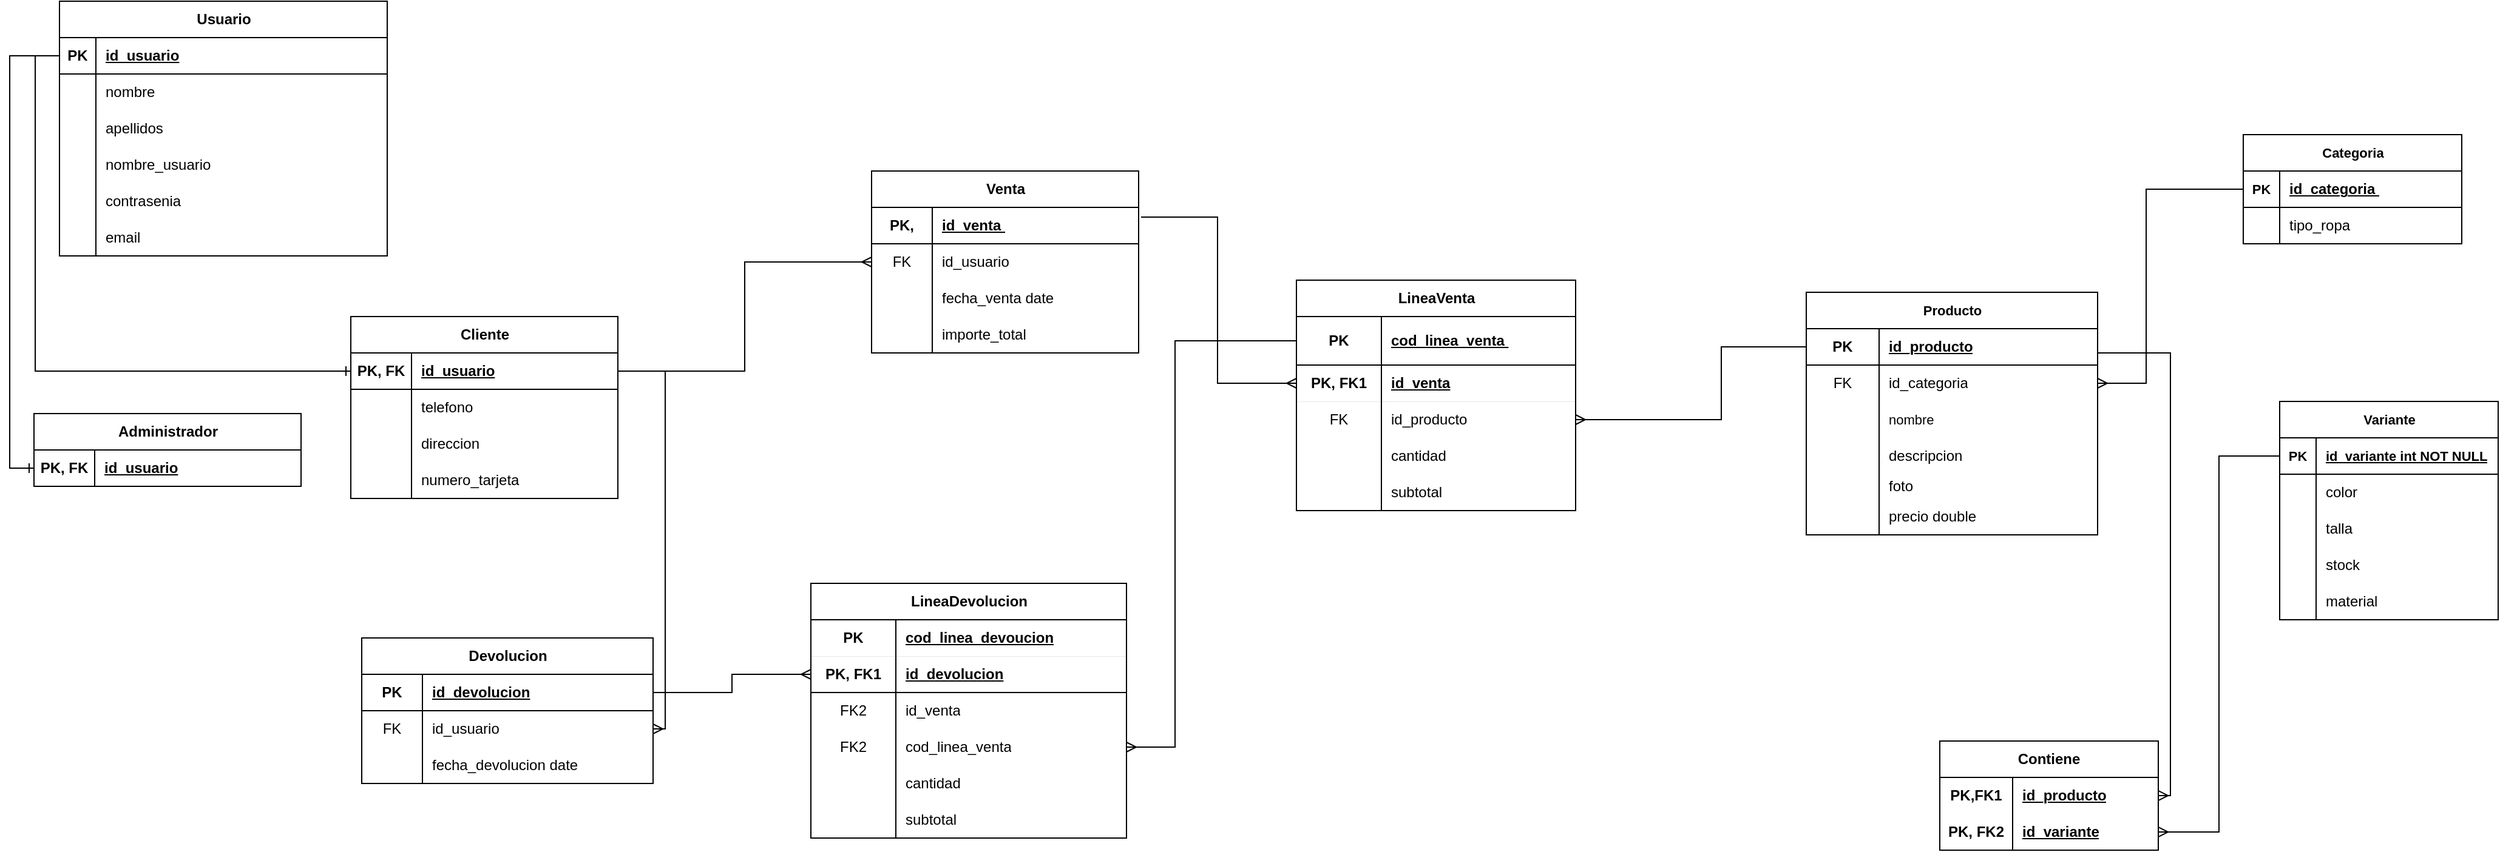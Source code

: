 <mxfile version="22.1.21" type="device">
  <diagram id="R2lEEEUBdFMjLlhIrx00" name="Page-1">
    <mxGraphModel dx="1687" dy="993" grid="1" gridSize="10" guides="1" tooltips="1" connect="1" arrows="1" fold="1" page="1" pageScale="1" pageWidth="850" pageHeight="1100" math="0" shadow="0" extFonts="Permanent Marker^https://fonts.googleapis.com/css?family=Permanent+Marker">
      <root>
        <mxCell id="0" />
        <mxCell id="1" parent="0" />
        <mxCell id="lPNOj6i0bOPz7fMTPUHP-1" value="Usuario" style="shape=table;startSize=30;container=1;collapsible=1;childLayout=tableLayout;fixedRows=1;rowLines=0;fontStyle=1;align=center;resizeLast=1;html=1;fontSize=12;" parent="1" vertex="1">
          <mxGeometry x="71" y="60" width="270" height="210" as="geometry" />
        </mxCell>
        <mxCell id="lPNOj6i0bOPz7fMTPUHP-2" value="" style="shape=tableRow;horizontal=0;startSize=0;swimlaneHead=0;swimlaneBody=0;fillColor=none;collapsible=0;dropTarget=0;points=[[0,0.5],[1,0.5]];portConstraint=eastwest;top=0;left=0;right=0;bottom=1;fontSize=12;" parent="lPNOj6i0bOPz7fMTPUHP-1" vertex="1">
          <mxGeometry y="30" width="270" height="30" as="geometry" />
        </mxCell>
        <mxCell id="lPNOj6i0bOPz7fMTPUHP-3" value="PK" style="shape=partialRectangle;connectable=0;fillColor=none;top=0;left=0;bottom=0;right=0;fontStyle=1;overflow=hidden;whiteSpace=wrap;html=1;fontSize=12;" parent="lPNOj6i0bOPz7fMTPUHP-2" vertex="1">
          <mxGeometry width="30" height="30" as="geometry">
            <mxRectangle width="30" height="30" as="alternateBounds" />
          </mxGeometry>
        </mxCell>
        <mxCell id="lPNOj6i0bOPz7fMTPUHP-4" value="id_usuario" style="shape=partialRectangle;connectable=0;fillColor=none;top=0;left=0;bottom=0;right=0;align=left;spacingLeft=6;fontStyle=5;overflow=hidden;whiteSpace=wrap;html=1;fontSize=12;" parent="lPNOj6i0bOPz7fMTPUHP-2" vertex="1">
          <mxGeometry x="30" width="240" height="30" as="geometry">
            <mxRectangle width="240" height="30" as="alternateBounds" />
          </mxGeometry>
        </mxCell>
        <mxCell id="lPNOj6i0bOPz7fMTPUHP-5" value="" style="shape=tableRow;horizontal=0;startSize=0;swimlaneHead=0;swimlaneBody=0;fillColor=none;collapsible=0;dropTarget=0;points=[[0,0.5],[1,0.5]];portConstraint=eastwest;top=0;left=0;right=0;bottom=0;fontSize=12;" parent="lPNOj6i0bOPz7fMTPUHP-1" vertex="1">
          <mxGeometry y="60" width="270" height="30" as="geometry" />
        </mxCell>
        <mxCell id="lPNOj6i0bOPz7fMTPUHP-6" value="" style="shape=partialRectangle;connectable=0;fillColor=none;top=0;left=0;bottom=0;right=0;editable=1;overflow=hidden;whiteSpace=wrap;html=1;fontSize=12;" parent="lPNOj6i0bOPz7fMTPUHP-5" vertex="1">
          <mxGeometry width="30" height="30" as="geometry">
            <mxRectangle width="30" height="30" as="alternateBounds" />
          </mxGeometry>
        </mxCell>
        <mxCell id="lPNOj6i0bOPz7fMTPUHP-7" value="nombre&lt;span style=&quot;font-size: 12px;&quot;&gt;&lt;span style=&quot;white-space: pre; font-size: 12px;&quot;&gt;&amp;nbsp;&amp;nbsp;&lt;/span&gt;&lt;/span&gt;" style="shape=partialRectangle;connectable=0;fillColor=none;top=0;left=0;bottom=0;right=0;align=left;spacingLeft=6;overflow=hidden;whiteSpace=wrap;html=1;fontSize=12;" parent="lPNOj6i0bOPz7fMTPUHP-5" vertex="1">
          <mxGeometry x="30" width="240" height="30" as="geometry">
            <mxRectangle width="240" height="30" as="alternateBounds" />
          </mxGeometry>
        </mxCell>
        <mxCell id="lPNOj6i0bOPz7fMTPUHP-14" value="" style="shape=tableRow;horizontal=0;startSize=0;swimlaneHead=0;swimlaneBody=0;fillColor=none;collapsible=0;dropTarget=0;points=[[0,0.5],[1,0.5]];portConstraint=eastwest;top=0;left=0;right=0;bottom=0;fontSize=12;" parent="lPNOj6i0bOPz7fMTPUHP-1" vertex="1">
          <mxGeometry y="90" width="270" height="30" as="geometry" />
        </mxCell>
        <mxCell id="lPNOj6i0bOPz7fMTPUHP-15" value="" style="shape=partialRectangle;connectable=0;fillColor=none;top=0;left=0;bottom=0;right=0;editable=1;overflow=hidden;whiteSpace=wrap;html=1;fontSize=12;" parent="lPNOj6i0bOPz7fMTPUHP-14" vertex="1">
          <mxGeometry width="30" height="30" as="geometry">
            <mxRectangle width="30" height="30" as="alternateBounds" />
          </mxGeometry>
        </mxCell>
        <mxCell id="lPNOj6i0bOPz7fMTPUHP-16" value="&lt;span style=&quot;font-size: 12px;&quot;&gt;apellidos&lt;span style=&quot;white-space: pre; font-size: 12px;&quot;&gt;&amp;nbsp;&amp;nbsp;&lt;/span&gt;&lt;/span&gt;" style="shape=partialRectangle;connectable=0;fillColor=none;top=0;left=0;bottom=0;right=0;align=left;spacingLeft=6;overflow=hidden;whiteSpace=wrap;html=1;fontSize=12;" parent="lPNOj6i0bOPz7fMTPUHP-14" vertex="1">
          <mxGeometry x="30" width="240" height="30" as="geometry">
            <mxRectangle width="240" height="30" as="alternateBounds" />
          </mxGeometry>
        </mxCell>
        <mxCell id="lPNOj6i0bOPz7fMTPUHP-17" value="" style="shape=tableRow;horizontal=0;startSize=0;swimlaneHead=0;swimlaneBody=0;fillColor=none;collapsible=0;dropTarget=0;points=[[0,0.5],[1,0.5]];portConstraint=eastwest;top=0;left=0;right=0;bottom=0;fontSize=12;" parent="lPNOj6i0bOPz7fMTPUHP-1" vertex="1">
          <mxGeometry y="120" width="270" height="30" as="geometry" />
        </mxCell>
        <mxCell id="lPNOj6i0bOPz7fMTPUHP-18" value="" style="shape=partialRectangle;connectable=0;fillColor=none;top=0;left=0;bottom=0;right=0;editable=1;overflow=hidden;whiteSpace=wrap;html=1;fontSize=12;" parent="lPNOj6i0bOPz7fMTPUHP-17" vertex="1">
          <mxGeometry width="30" height="30" as="geometry">
            <mxRectangle width="30" height="30" as="alternateBounds" />
          </mxGeometry>
        </mxCell>
        <mxCell id="lPNOj6i0bOPz7fMTPUHP-19" value="nombre_usuario&lt;span style=&quot;font-size: 12px;&quot;&gt;&lt;span style=&quot;white-space: pre; font-size: 12px;&quot;&gt;&amp;nbsp;&amp;nbsp;&amp;nbsp;&lt;/span&gt;&lt;/span&gt;" style="shape=partialRectangle;connectable=0;fillColor=none;top=0;left=0;bottom=0;right=0;align=left;spacingLeft=6;overflow=hidden;whiteSpace=wrap;html=1;fontSize=12;" parent="lPNOj6i0bOPz7fMTPUHP-17" vertex="1">
          <mxGeometry x="30" width="240" height="30" as="geometry">
            <mxRectangle width="240" height="30" as="alternateBounds" />
          </mxGeometry>
        </mxCell>
        <mxCell id="lPNOj6i0bOPz7fMTPUHP-20" value="" style="shape=tableRow;horizontal=0;startSize=0;swimlaneHead=0;swimlaneBody=0;fillColor=none;collapsible=0;dropTarget=0;points=[[0,0.5],[1,0.5]];portConstraint=eastwest;top=0;left=0;right=0;bottom=0;fontSize=12;" parent="lPNOj6i0bOPz7fMTPUHP-1" vertex="1">
          <mxGeometry y="150" width="270" height="30" as="geometry" />
        </mxCell>
        <mxCell id="lPNOj6i0bOPz7fMTPUHP-21" value="" style="shape=partialRectangle;connectable=0;fillColor=none;top=0;left=0;bottom=0;right=0;editable=1;overflow=hidden;whiteSpace=wrap;html=1;fontSize=12;" parent="lPNOj6i0bOPz7fMTPUHP-20" vertex="1">
          <mxGeometry width="30" height="30" as="geometry">
            <mxRectangle width="30" height="30" as="alternateBounds" />
          </mxGeometry>
        </mxCell>
        <mxCell id="lPNOj6i0bOPz7fMTPUHP-22" value="&lt;span style=&quot;font-size: 12px;&quot;&gt;contrasenia&lt;span style=&quot;white-space: pre; font-size: 12px;&quot;&gt;&amp;nbsp;&lt;/span&gt;&lt;/span&gt;" style="shape=partialRectangle;connectable=0;fillColor=none;top=0;left=0;bottom=0;right=0;align=left;spacingLeft=6;overflow=hidden;whiteSpace=wrap;html=1;fontSize=12;" parent="lPNOj6i0bOPz7fMTPUHP-20" vertex="1">
          <mxGeometry x="30" width="240" height="30" as="geometry">
            <mxRectangle width="240" height="30" as="alternateBounds" />
          </mxGeometry>
        </mxCell>
        <mxCell id="lPNOj6i0bOPz7fMTPUHP-23" value="" style="shape=tableRow;horizontal=0;startSize=0;swimlaneHead=0;swimlaneBody=0;fillColor=none;collapsible=0;dropTarget=0;points=[[0,0.5],[1,0.5]];portConstraint=eastwest;top=0;left=0;right=0;bottom=0;fontSize=12;" parent="lPNOj6i0bOPz7fMTPUHP-1" vertex="1">
          <mxGeometry y="180" width="270" height="30" as="geometry" />
        </mxCell>
        <mxCell id="lPNOj6i0bOPz7fMTPUHP-24" value="" style="shape=partialRectangle;connectable=0;fillColor=none;top=0;left=0;bottom=0;right=0;editable=1;overflow=hidden;whiteSpace=wrap;html=1;fontSize=12;" parent="lPNOj6i0bOPz7fMTPUHP-23" vertex="1">
          <mxGeometry width="30" height="30" as="geometry">
            <mxRectangle width="30" height="30" as="alternateBounds" />
          </mxGeometry>
        </mxCell>
        <mxCell id="lPNOj6i0bOPz7fMTPUHP-25" value="&lt;span style=&quot;font-size: 12px;&quot;&gt;email&lt;span style=&quot;white-space: pre; font-size: 12px;&quot;&gt;&amp;nbsp;&amp;nbsp;&lt;/span&gt;&lt;/span&gt;" style="shape=partialRectangle;connectable=0;fillColor=none;top=0;left=0;bottom=0;right=0;align=left;spacingLeft=6;overflow=hidden;whiteSpace=wrap;html=1;fontSize=12;" parent="lPNOj6i0bOPz7fMTPUHP-23" vertex="1">
          <mxGeometry x="30" width="240" height="30" as="geometry">
            <mxRectangle width="240" height="30" as="alternateBounds" />
          </mxGeometry>
        </mxCell>
        <mxCell id="lPNOj6i0bOPz7fMTPUHP-26" value="Administrador" style="shape=table;startSize=30;container=1;collapsible=1;childLayout=tableLayout;fixedRows=1;rowLines=0;fontStyle=1;align=center;resizeLast=1;html=1;fontSize=12;" parent="1" vertex="1">
          <mxGeometry x="50" y="400" width="220" height="60" as="geometry" />
        </mxCell>
        <mxCell id="lPNOj6i0bOPz7fMTPUHP-27" value="" style="shape=tableRow;horizontal=0;startSize=0;swimlaneHead=0;swimlaneBody=0;fillColor=none;collapsible=0;dropTarget=0;points=[[0,0.5],[1,0.5]];portConstraint=eastwest;top=0;left=0;right=0;bottom=1;fontSize=12;" parent="lPNOj6i0bOPz7fMTPUHP-26" vertex="1">
          <mxGeometry y="30" width="220" height="30" as="geometry" />
        </mxCell>
        <mxCell id="lPNOj6i0bOPz7fMTPUHP-28" value="PK, FK" style="shape=partialRectangle;connectable=0;fillColor=none;top=0;left=0;bottom=0;right=0;fontStyle=1;overflow=hidden;whiteSpace=wrap;html=1;fontSize=12;" parent="lPNOj6i0bOPz7fMTPUHP-27" vertex="1">
          <mxGeometry width="50" height="30" as="geometry">
            <mxRectangle width="50" height="30" as="alternateBounds" />
          </mxGeometry>
        </mxCell>
        <mxCell id="lPNOj6i0bOPz7fMTPUHP-29" value="id_usuario" style="shape=partialRectangle;connectable=0;fillColor=none;top=0;left=0;bottom=0;right=0;align=left;spacingLeft=6;fontStyle=5;overflow=hidden;whiteSpace=wrap;html=1;fontSize=12;" parent="lPNOj6i0bOPz7fMTPUHP-27" vertex="1">
          <mxGeometry x="50" width="170" height="30" as="geometry">
            <mxRectangle width="170" height="30" as="alternateBounds" />
          </mxGeometry>
        </mxCell>
        <mxCell id="lPNOj6i0bOPz7fMTPUHP-40" style="edgeStyle=orthogonalEdgeStyle;rounded=0;orthogonalLoop=1;jettySize=auto;html=1;entryX=0;entryY=0.5;entryDx=0;entryDy=0;exitX=0;exitY=0.5;exitDx=0;exitDy=0;endArrow=none;endFill=0;startArrow=ERone;startFill=0;fontSize=12;" parent="1" source="lPNOj6i0bOPz7fMTPUHP-27" target="lPNOj6i0bOPz7fMTPUHP-2" edge="1">
          <mxGeometry relative="1" as="geometry">
            <Array as="points">
              <mxPoint x="30" y="445" />
              <mxPoint x="30" y="105" />
            </Array>
          </mxGeometry>
        </mxCell>
        <mxCell id="lPNOj6i0bOPz7fMTPUHP-41" value="&lt;font style=&quot;font-size: 12px;&quot;&gt;Cliente&lt;/font&gt;" style="shape=table;startSize=30;container=1;collapsible=1;childLayout=tableLayout;fixedRows=1;rowLines=0;fontStyle=1;align=center;resizeLast=1;html=1;fontFamily=Helvetica;fontSize=12;fontColor=default;" parent="1" vertex="1">
          <mxGeometry x="311" y="320" width="220" height="150" as="geometry" />
        </mxCell>
        <mxCell id="lPNOj6i0bOPz7fMTPUHP-42" value="" style="shape=tableRow;horizontal=0;startSize=0;swimlaneHead=0;swimlaneBody=0;fillColor=none;collapsible=0;dropTarget=0;points=[[0,0.5],[1,0.5]];portConstraint=eastwest;top=0;left=0;right=0;bottom=1;fontFamily=Helvetica;fontSize=12;fontColor=default;" parent="lPNOj6i0bOPz7fMTPUHP-41" vertex="1">
          <mxGeometry y="30" width="220" height="30" as="geometry" />
        </mxCell>
        <mxCell id="lPNOj6i0bOPz7fMTPUHP-43" value="&lt;font style=&quot;font-size: 12px;&quot;&gt;PK, FK&lt;/font&gt;" style="shape=partialRectangle;connectable=0;fillColor=none;top=0;left=0;bottom=0;right=0;fontStyle=1;overflow=hidden;whiteSpace=wrap;html=1;fontFamily=Helvetica;fontSize=12;fontColor=default;" parent="lPNOj6i0bOPz7fMTPUHP-42" vertex="1">
          <mxGeometry width="50" height="30" as="geometry">
            <mxRectangle width="50" height="30" as="alternateBounds" />
          </mxGeometry>
        </mxCell>
        <mxCell id="lPNOj6i0bOPz7fMTPUHP-44" value="&lt;font style=&quot;font-size: 12px;&quot;&gt;id_usuario&lt;/font&gt;" style="shape=partialRectangle;connectable=0;fillColor=none;top=0;left=0;bottom=0;right=0;align=left;spacingLeft=6;fontStyle=5;overflow=hidden;whiteSpace=wrap;html=1;fontFamily=Helvetica;fontSize=12;fontColor=default;" parent="lPNOj6i0bOPz7fMTPUHP-42" vertex="1">
          <mxGeometry x="50" width="170" height="30" as="geometry">
            <mxRectangle width="170" height="30" as="alternateBounds" />
          </mxGeometry>
        </mxCell>
        <mxCell id="lPNOj6i0bOPz7fMTPUHP-45" value="" style="shape=tableRow;horizontal=0;startSize=0;swimlaneHead=0;swimlaneBody=0;fillColor=none;collapsible=0;dropTarget=0;points=[[0,0.5],[1,0.5]];portConstraint=eastwest;top=0;left=0;right=0;bottom=0;fontFamily=Helvetica;fontSize=12;fontColor=default;" parent="lPNOj6i0bOPz7fMTPUHP-41" vertex="1">
          <mxGeometry y="60" width="220" height="30" as="geometry" />
        </mxCell>
        <mxCell id="lPNOj6i0bOPz7fMTPUHP-46" value="" style="shape=partialRectangle;connectable=0;fillColor=none;top=0;left=0;bottom=0;right=0;editable=1;overflow=hidden;whiteSpace=wrap;html=1;fontFamily=Helvetica;fontSize=12;fontColor=default;" parent="lPNOj6i0bOPz7fMTPUHP-45" vertex="1">
          <mxGeometry width="50" height="30" as="geometry">
            <mxRectangle width="50" height="30" as="alternateBounds" />
          </mxGeometry>
        </mxCell>
        <mxCell id="lPNOj6i0bOPz7fMTPUHP-47" value="&lt;font style=&quot;font-size: 12px;&quot;&gt;telefono&lt;span style=&quot;white-space: pre; font-size: 12px;&quot;&gt;&#x9;&lt;/span&gt;&lt;/font&gt;" style="shape=partialRectangle;connectable=0;fillColor=none;top=0;left=0;bottom=0;right=0;align=left;spacingLeft=6;overflow=hidden;whiteSpace=wrap;html=1;fontFamily=Helvetica;fontSize=12;fontColor=default;" parent="lPNOj6i0bOPz7fMTPUHP-45" vertex="1">
          <mxGeometry x="50" width="170" height="30" as="geometry">
            <mxRectangle width="170" height="30" as="alternateBounds" />
          </mxGeometry>
        </mxCell>
        <mxCell id="lPNOj6i0bOPz7fMTPUHP-48" value="" style="shape=tableRow;horizontal=0;startSize=0;swimlaneHead=0;swimlaneBody=0;fillColor=none;collapsible=0;dropTarget=0;points=[[0,0.5],[1,0.5]];portConstraint=eastwest;top=0;left=0;right=0;bottom=0;fontFamily=Helvetica;fontSize=12;fontColor=default;" parent="lPNOj6i0bOPz7fMTPUHP-41" vertex="1">
          <mxGeometry y="90" width="220" height="30" as="geometry" />
        </mxCell>
        <mxCell id="lPNOj6i0bOPz7fMTPUHP-49" value="" style="shape=partialRectangle;connectable=0;fillColor=none;top=0;left=0;bottom=0;right=0;editable=1;overflow=hidden;whiteSpace=wrap;html=1;fontFamily=Helvetica;fontSize=12;fontColor=default;" parent="lPNOj6i0bOPz7fMTPUHP-48" vertex="1">
          <mxGeometry width="50" height="30" as="geometry">
            <mxRectangle width="50" height="30" as="alternateBounds" />
          </mxGeometry>
        </mxCell>
        <mxCell id="lPNOj6i0bOPz7fMTPUHP-50" value="&lt;font style=&quot;font-size: 12px;&quot;&gt;direccion&lt;/font&gt;" style="shape=partialRectangle;connectable=0;fillColor=none;top=0;left=0;bottom=0;right=0;align=left;spacingLeft=6;overflow=hidden;whiteSpace=wrap;html=1;fontFamily=Helvetica;fontSize=12;fontColor=default;" parent="lPNOj6i0bOPz7fMTPUHP-48" vertex="1">
          <mxGeometry x="50" width="170" height="30" as="geometry">
            <mxRectangle width="170" height="30" as="alternateBounds" />
          </mxGeometry>
        </mxCell>
        <mxCell id="lPNOj6i0bOPz7fMTPUHP-51" value="" style="shape=tableRow;horizontal=0;startSize=0;swimlaneHead=0;swimlaneBody=0;fillColor=none;collapsible=0;dropTarget=0;points=[[0,0.5],[1,0.5]];portConstraint=eastwest;top=0;left=0;right=0;bottom=0;fontFamily=Helvetica;fontSize=12;fontColor=default;" parent="lPNOj6i0bOPz7fMTPUHP-41" vertex="1">
          <mxGeometry y="120" width="220" height="30" as="geometry" />
        </mxCell>
        <mxCell id="lPNOj6i0bOPz7fMTPUHP-52" value="" style="shape=partialRectangle;connectable=0;fillColor=none;top=0;left=0;bottom=0;right=0;editable=1;overflow=hidden;whiteSpace=wrap;html=1;fontFamily=Helvetica;fontSize=12;fontColor=default;" parent="lPNOj6i0bOPz7fMTPUHP-51" vertex="1">
          <mxGeometry width="50" height="30" as="geometry">
            <mxRectangle width="50" height="30" as="alternateBounds" />
          </mxGeometry>
        </mxCell>
        <mxCell id="lPNOj6i0bOPz7fMTPUHP-53" value="&lt;font style=&quot;font-size: 12px;&quot;&gt;numero_tarjeta&amp;nbsp;&lt;/font&gt;" style="shape=partialRectangle;connectable=0;fillColor=none;top=0;left=0;bottom=0;right=0;align=left;spacingLeft=6;overflow=hidden;whiteSpace=wrap;html=1;fontFamily=Helvetica;fontSize=12;fontColor=default;" parent="lPNOj6i0bOPz7fMTPUHP-51" vertex="1">
          <mxGeometry x="50" width="170" height="30" as="geometry">
            <mxRectangle width="170" height="30" as="alternateBounds" />
          </mxGeometry>
        </mxCell>
        <mxCell id="lPNOj6i0bOPz7fMTPUHP-54" style="edgeStyle=orthogonalEdgeStyle;shape=connector;rounded=0;orthogonalLoop=1;jettySize=auto;html=1;exitX=0;exitY=0.5;exitDx=0;exitDy=0;entryX=0;entryY=0.5;entryDx=0;entryDy=0;labelBackgroundColor=default;strokeColor=default;align=center;verticalAlign=middle;fontFamily=Helvetica;fontSize=12;fontColor=default;startArrow=none;startFill=0;endArrow=ERone;endFill=0;" parent="1" source="lPNOj6i0bOPz7fMTPUHP-2" target="lPNOj6i0bOPz7fMTPUHP-42" edge="1">
          <mxGeometry relative="1" as="geometry" />
        </mxCell>
        <mxCell id="lPNOj6i0bOPz7fMTPUHP-75" value="&lt;font style=&quot;font-size: 12px;&quot;&gt;Devolucion&lt;/font&gt;" style="shape=table;startSize=30;container=1;collapsible=1;childLayout=tableLayout;fixedRows=1;rowLines=0;fontStyle=1;align=center;resizeLast=1;html=1;fontFamily=Helvetica;fontSize=12;fontColor=default;" parent="1" vertex="1">
          <mxGeometry x="320" y="585" width="240" height="120" as="geometry" />
        </mxCell>
        <mxCell id="lPNOj6i0bOPz7fMTPUHP-76" value="" style="shape=tableRow;horizontal=0;startSize=0;swimlaneHead=0;swimlaneBody=0;fillColor=none;collapsible=0;dropTarget=0;points=[[0,0.5],[1,0.5]];portConstraint=eastwest;top=0;left=0;right=0;bottom=1;fontFamily=Helvetica;fontSize=12;fontColor=default;strokeWidth=1;" parent="lPNOj6i0bOPz7fMTPUHP-75" vertex="1">
          <mxGeometry y="30" width="240" height="30" as="geometry" />
        </mxCell>
        <mxCell id="lPNOj6i0bOPz7fMTPUHP-77" value="&lt;font style=&quot;font-size: 12px;&quot;&gt;PK&lt;/font&gt;" style="shape=partialRectangle;connectable=0;fillColor=none;top=0;left=0;bottom=0;right=0;fontStyle=1;overflow=hidden;whiteSpace=wrap;html=1;fontFamily=Helvetica;fontSize=12;fontColor=default;" parent="lPNOj6i0bOPz7fMTPUHP-76" vertex="1">
          <mxGeometry width="50" height="30" as="geometry">
            <mxRectangle width="50" height="30" as="alternateBounds" />
          </mxGeometry>
        </mxCell>
        <mxCell id="lPNOj6i0bOPz7fMTPUHP-78" value="&lt;font style=&quot;font-size: 12px;&quot;&gt;id_devolucion&lt;/font&gt;" style="shape=partialRectangle;connectable=0;fillColor=none;top=0;left=0;bottom=0;right=0;align=left;spacingLeft=6;fontStyle=5;overflow=hidden;whiteSpace=wrap;html=1;fontFamily=Helvetica;fontSize=12;fontColor=default;" parent="lPNOj6i0bOPz7fMTPUHP-76" vertex="1">
          <mxGeometry x="50" width="190" height="30" as="geometry">
            <mxRectangle width="190" height="30" as="alternateBounds" />
          </mxGeometry>
        </mxCell>
        <mxCell id="RdXcVEGJ3j3rrp9wtkJg-1" value="" style="shape=tableRow;horizontal=0;startSize=0;swimlaneHead=0;swimlaneBody=0;fillColor=none;collapsible=0;dropTarget=0;points=[[0,0.5],[1,0.5]];portConstraint=eastwest;top=0;left=0;right=0;bottom=0;" vertex="1" parent="lPNOj6i0bOPz7fMTPUHP-75">
          <mxGeometry y="60" width="240" height="30" as="geometry" />
        </mxCell>
        <mxCell id="RdXcVEGJ3j3rrp9wtkJg-2" value="FK" style="shape=partialRectangle;connectable=0;fillColor=none;top=0;left=0;bottom=0;right=0;fontStyle=0;overflow=hidden;whiteSpace=wrap;html=1;" vertex="1" parent="RdXcVEGJ3j3rrp9wtkJg-1">
          <mxGeometry width="50" height="30" as="geometry">
            <mxRectangle width="50" height="30" as="alternateBounds" />
          </mxGeometry>
        </mxCell>
        <mxCell id="RdXcVEGJ3j3rrp9wtkJg-3" value="id_usuario" style="shape=partialRectangle;connectable=0;fillColor=none;top=0;left=0;bottom=0;right=0;align=left;spacingLeft=6;fontStyle=0;overflow=hidden;whiteSpace=wrap;html=1;" vertex="1" parent="RdXcVEGJ3j3rrp9wtkJg-1">
          <mxGeometry x="50" width="190" height="30" as="geometry">
            <mxRectangle width="190" height="30" as="alternateBounds" />
          </mxGeometry>
        </mxCell>
        <mxCell id="lPNOj6i0bOPz7fMTPUHP-79" value="" style="shape=tableRow;horizontal=0;startSize=0;swimlaneHead=0;swimlaneBody=0;fillColor=none;collapsible=0;dropTarget=0;points=[[0,0.5],[1,0.5]];portConstraint=eastwest;top=0;left=0;right=0;bottom=0;fontFamily=Helvetica;fontSize=12;fontColor=default;" parent="lPNOj6i0bOPz7fMTPUHP-75" vertex="1">
          <mxGeometry y="90" width="240" height="30" as="geometry" />
        </mxCell>
        <mxCell id="lPNOj6i0bOPz7fMTPUHP-80" value="" style="shape=partialRectangle;connectable=0;fillColor=none;top=0;left=0;bottom=0;right=0;editable=1;overflow=hidden;whiteSpace=wrap;html=1;fontFamily=Helvetica;fontSize=12;fontColor=default;" parent="lPNOj6i0bOPz7fMTPUHP-79" vertex="1">
          <mxGeometry width="50" height="30" as="geometry">
            <mxRectangle width="50" height="30" as="alternateBounds" />
          </mxGeometry>
        </mxCell>
        <mxCell id="lPNOj6i0bOPz7fMTPUHP-81" value="&lt;span style=&quot;font-size: 12px;&quot;&gt;fecha_devolucion date&lt;/span&gt;" style="shape=partialRectangle;connectable=0;fillColor=none;top=0;left=0;bottom=0;right=0;align=left;spacingLeft=6;overflow=hidden;whiteSpace=wrap;html=1;fontFamily=Helvetica;fontSize=12;fontColor=default;" parent="lPNOj6i0bOPz7fMTPUHP-79" vertex="1">
          <mxGeometry x="50" width="190" height="30" as="geometry">
            <mxRectangle width="190" height="30" as="alternateBounds" />
          </mxGeometry>
        </mxCell>
        <mxCell id="lPNOj6i0bOPz7fMTPUHP-92" value="&lt;font style=&quot;font-size: 12px;&quot;&gt;Venta&lt;/font&gt;" style="shape=table;startSize=30;container=1;collapsible=1;childLayout=tableLayout;fixedRows=1;rowLines=0;fontStyle=1;align=center;resizeLast=1;html=1;fontFamily=Helvetica;fontSize=12;fontColor=default;" parent="1" vertex="1">
          <mxGeometry x="740" y="200" width="220" height="150" as="geometry" />
        </mxCell>
        <mxCell id="lPNOj6i0bOPz7fMTPUHP-93" value="" style="shape=tableRow;horizontal=0;startSize=0;swimlaneHead=0;swimlaneBody=0;fillColor=none;collapsible=0;dropTarget=0;points=[[0,0.5],[1,0.5]];portConstraint=eastwest;top=0;left=0;right=0;bottom=1;fontFamily=Helvetica;fontSize=12;fontColor=default;" parent="lPNOj6i0bOPz7fMTPUHP-92" vertex="1">
          <mxGeometry y="30" width="220" height="30" as="geometry" />
        </mxCell>
        <mxCell id="lPNOj6i0bOPz7fMTPUHP-94" value="&lt;font style=&quot;font-size: 12px;&quot;&gt;PK,&lt;/font&gt;" style="shape=partialRectangle;connectable=0;fillColor=none;top=0;left=0;bottom=0;right=0;fontStyle=1;overflow=hidden;whiteSpace=wrap;html=1;fontFamily=Helvetica;fontSize=12;fontColor=default;" parent="lPNOj6i0bOPz7fMTPUHP-93" vertex="1">
          <mxGeometry width="50" height="30" as="geometry">
            <mxRectangle width="50" height="30" as="alternateBounds" />
          </mxGeometry>
        </mxCell>
        <mxCell id="lPNOj6i0bOPz7fMTPUHP-95" value="&lt;font style=&quot;font-size: 12px;&quot;&gt;id_venta&amp;nbsp;&lt;/font&gt;" style="shape=partialRectangle;connectable=0;fillColor=none;top=0;left=0;bottom=0;right=0;align=left;spacingLeft=6;fontStyle=5;overflow=hidden;whiteSpace=wrap;html=1;fontFamily=Helvetica;fontSize=12;fontColor=default;" parent="lPNOj6i0bOPz7fMTPUHP-93" vertex="1">
          <mxGeometry x="50" width="170" height="30" as="geometry">
            <mxRectangle width="170" height="30" as="alternateBounds" />
          </mxGeometry>
        </mxCell>
        <mxCell id="RdXcVEGJ3j3rrp9wtkJg-4" value="" style="shape=tableRow;horizontal=0;startSize=0;swimlaneHead=0;swimlaneBody=0;fillColor=none;collapsible=0;dropTarget=0;points=[[0,0.5],[1,0.5]];portConstraint=eastwest;top=0;left=0;right=0;bottom=0;" vertex="1" parent="lPNOj6i0bOPz7fMTPUHP-92">
          <mxGeometry y="60" width="220" height="30" as="geometry" />
        </mxCell>
        <mxCell id="RdXcVEGJ3j3rrp9wtkJg-5" value="FK" style="shape=partialRectangle;connectable=0;fillColor=none;top=0;left=0;bottom=0;right=0;fontStyle=0;overflow=hidden;whiteSpace=wrap;html=1;" vertex="1" parent="RdXcVEGJ3j3rrp9wtkJg-4">
          <mxGeometry width="50" height="30" as="geometry">
            <mxRectangle width="50" height="30" as="alternateBounds" />
          </mxGeometry>
        </mxCell>
        <mxCell id="RdXcVEGJ3j3rrp9wtkJg-6" value="id_usuario" style="shape=partialRectangle;connectable=0;fillColor=none;top=0;left=0;bottom=0;right=0;align=left;spacingLeft=6;fontStyle=0;overflow=hidden;whiteSpace=wrap;html=1;" vertex="1" parent="RdXcVEGJ3j3rrp9wtkJg-4">
          <mxGeometry x="50" width="170" height="30" as="geometry">
            <mxRectangle width="170" height="30" as="alternateBounds" />
          </mxGeometry>
        </mxCell>
        <mxCell id="lPNOj6i0bOPz7fMTPUHP-96" value="" style="shape=tableRow;horizontal=0;startSize=0;swimlaneHead=0;swimlaneBody=0;fillColor=none;collapsible=0;dropTarget=0;points=[[0,0.5],[1,0.5]];portConstraint=eastwest;top=0;left=0;right=0;bottom=0;fontFamily=Helvetica;fontSize=12;fontColor=default;" parent="lPNOj6i0bOPz7fMTPUHP-92" vertex="1">
          <mxGeometry y="90" width="220" height="30" as="geometry" />
        </mxCell>
        <mxCell id="lPNOj6i0bOPz7fMTPUHP-97" value="" style="shape=partialRectangle;connectable=0;fillColor=none;top=0;left=0;bottom=0;right=0;editable=1;overflow=hidden;whiteSpace=wrap;html=1;fontFamily=Helvetica;fontSize=12;fontColor=default;" parent="lPNOj6i0bOPz7fMTPUHP-96" vertex="1">
          <mxGeometry width="50" height="30" as="geometry">
            <mxRectangle width="50" height="30" as="alternateBounds" />
          </mxGeometry>
        </mxCell>
        <mxCell id="lPNOj6i0bOPz7fMTPUHP-98" value="&lt;font style=&quot;font-size: 12px;&quot;&gt;fecha_venta date&lt;/font&gt;" style="shape=partialRectangle;connectable=0;fillColor=none;top=0;left=0;bottom=0;right=0;align=left;spacingLeft=6;overflow=hidden;whiteSpace=wrap;html=1;fontFamily=Helvetica;fontSize=12;fontColor=default;" parent="lPNOj6i0bOPz7fMTPUHP-96" vertex="1">
          <mxGeometry x="50" width="170" height="30" as="geometry">
            <mxRectangle width="170" height="30" as="alternateBounds" />
          </mxGeometry>
        </mxCell>
        <mxCell id="lPNOj6i0bOPz7fMTPUHP-99" value="" style="shape=tableRow;horizontal=0;startSize=0;swimlaneHead=0;swimlaneBody=0;fillColor=none;collapsible=0;dropTarget=0;points=[[0,0.5],[1,0.5]];portConstraint=eastwest;top=0;left=0;right=0;bottom=0;fontFamily=Helvetica;fontSize=12;fontColor=default;" parent="lPNOj6i0bOPz7fMTPUHP-92" vertex="1">
          <mxGeometry y="120" width="220" height="30" as="geometry" />
        </mxCell>
        <mxCell id="lPNOj6i0bOPz7fMTPUHP-100" value="" style="shape=partialRectangle;connectable=0;fillColor=none;top=0;left=0;bottom=0;right=0;editable=1;overflow=hidden;whiteSpace=wrap;html=1;fontFamily=Helvetica;fontSize=12;fontColor=default;" parent="lPNOj6i0bOPz7fMTPUHP-99" vertex="1">
          <mxGeometry width="50" height="30" as="geometry">
            <mxRectangle width="50" height="30" as="alternateBounds" />
          </mxGeometry>
        </mxCell>
        <mxCell id="lPNOj6i0bOPz7fMTPUHP-101" value="&lt;span style=&quot;font-size: 12px;&quot;&gt;importe_total&amp;nbsp;&lt;/span&gt;" style="shape=partialRectangle;connectable=0;fillColor=none;top=0;left=0;bottom=0;right=0;align=left;spacingLeft=6;overflow=hidden;whiteSpace=wrap;html=1;fontFamily=Helvetica;fontSize=12;fontColor=default;" parent="lPNOj6i0bOPz7fMTPUHP-99" vertex="1">
          <mxGeometry x="50" width="170" height="30" as="geometry">
            <mxRectangle width="170" height="30" as="alternateBounds" />
          </mxGeometry>
        </mxCell>
        <mxCell id="lPNOj6i0bOPz7fMTPUHP-116" value="LineaVenta" style="shape=table;startSize=30;container=1;collapsible=1;childLayout=tableLayout;fixedRows=1;rowLines=0;fontStyle=1;align=center;resizeLast=1;html=1;fontFamily=Helvetica;fontSize=12;fontColor=default;" parent="1" vertex="1">
          <mxGeometry x="1090" y="290" width="230" height="190" as="geometry" />
        </mxCell>
        <mxCell id="lPNOj6i0bOPz7fMTPUHP-117" value="" style="shape=tableRow;horizontal=0;startSize=0;swimlaneHead=0;swimlaneBody=0;fillColor=none;collapsible=0;dropTarget=0;points=[[0,0.5],[1,0.5]];portConstraint=eastwest;top=0;left=0;right=0;bottom=1;fontFamily=Helvetica;fontSize=12;fontColor=default;" parent="lPNOj6i0bOPz7fMTPUHP-116" vertex="1">
          <mxGeometry y="30" width="230" height="40" as="geometry" />
        </mxCell>
        <mxCell id="lPNOj6i0bOPz7fMTPUHP-118" value="PK" style="shape=partialRectangle;connectable=0;fillColor=none;top=0;left=0;bottom=0;right=0;fontStyle=1;overflow=hidden;whiteSpace=wrap;html=1;fontFamily=Helvetica;fontSize=12;fontColor=default;" parent="lPNOj6i0bOPz7fMTPUHP-117" vertex="1">
          <mxGeometry width="70" height="40" as="geometry">
            <mxRectangle width="70" height="40" as="alternateBounds" />
          </mxGeometry>
        </mxCell>
        <mxCell id="lPNOj6i0bOPz7fMTPUHP-119" value="cod_linea_venta&amp;nbsp;" style="shape=partialRectangle;connectable=0;fillColor=none;top=0;left=0;bottom=0;right=0;align=left;spacingLeft=6;fontStyle=5;overflow=hidden;whiteSpace=wrap;html=1;fontFamily=Helvetica;fontSize=12;fontColor=default;" parent="lPNOj6i0bOPz7fMTPUHP-117" vertex="1">
          <mxGeometry x="70" width="160" height="40" as="geometry">
            <mxRectangle width="160" height="40" as="alternateBounds" />
          </mxGeometry>
        </mxCell>
        <mxCell id="2GpXgBGX16c6CCFGeH7E-13" value="" style="shape=tableRow;horizontal=0;startSize=0;swimlaneHead=0;swimlaneBody=0;fillColor=none;collapsible=0;dropTarget=0;points=[[0,0.5],[1,0.5]];portConstraint=eastwest;top=0;left=0;right=0;bottom=1;strokeWidth=0;" parent="lPNOj6i0bOPz7fMTPUHP-116" vertex="1">
          <mxGeometry y="70" width="230" height="30" as="geometry" />
        </mxCell>
        <mxCell id="2GpXgBGX16c6CCFGeH7E-14" value="PK, FK1" style="shape=partialRectangle;connectable=0;fillColor=none;top=0;left=0;bottom=0;right=0;fontStyle=1;overflow=hidden;whiteSpace=wrap;html=1;" parent="2GpXgBGX16c6CCFGeH7E-13" vertex="1">
          <mxGeometry width="70" height="30" as="geometry">
            <mxRectangle width="70" height="30" as="alternateBounds" />
          </mxGeometry>
        </mxCell>
        <mxCell id="2GpXgBGX16c6CCFGeH7E-15" value="id_venta" style="shape=partialRectangle;connectable=0;fillColor=none;top=0;left=0;bottom=0;right=0;align=left;spacingLeft=6;fontStyle=5;overflow=hidden;whiteSpace=wrap;html=1;" parent="2GpXgBGX16c6CCFGeH7E-13" vertex="1">
          <mxGeometry x="70" width="160" height="30" as="geometry">
            <mxRectangle width="160" height="30" as="alternateBounds" />
          </mxGeometry>
        </mxCell>
        <mxCell id="RdXcVEGJ3j3rrp9wtkJg-10" value="" style="shape=tableRow;horizontal=0;startSize=0;swimlaneHead=0;swimlaneBody=0;fillColor=none;collapsible=0;dropTarget=0;points=[[0,0.5],[1,0.5]];portConstraint=eastwest;top=0;left=0;right=0;bottom=0;" vertex="1" parent="lPNOj6i0bOPz7fMTPUHP-116">
          <mxGeometry y="100" width="230" height="30" as="geometry" />
        </mxCell>
        <mxCell id="RdXcVEGJ3j3rrp9wtkJg-11" value="FK" style="shape=partialRectangle;connectable=0;fillColor=none;top=0;left=0;bottom=0;right=0;fontStyle=0;overflow=hidden;whiteSpace=wrap;html=1;" vertex="1" parent="RdXcVEGJ3j3rrp9wtkJg-10">
          <mxGeometry width="70" height="30" as="geometry">
            <mxRectangle width="70" height="30" as="alternateBounds" />
          </mxGeometry>
        </mxCell>
        <mxCell id="RdXcVEGJ3j3rrp9wtkJg-12" value="id_producto" style="shape=partialRectangle;connectable=0;fillColor=none;top=0;left=0;bottom=0;right=0;align=left;spacingLeft=6;fontStyle=0;overflow=hidden;whiteSpace=wrap;html=1;" vertex="1" parent="RdXcVEGJ3j3rrp9wtkJg-10">
          <mxGeometry x="70" width="160" height="30" as="geometry">
            <mxRectangle width="160" height="30" as="alternateBounds" />
          </mxGeometry>
        </mxCell>
        <mxCell id="lPNOj6i0bOPz7fMTPUHP-120" value="" style="shape=tableRow;horizontal=0;startSize=0;swimlaneHead=0;swimlaneBody=0;fillColor=none;collapsible=0;dropTarget=0;points=[[0,0.5],[1,0.5]];portConstraint=eastwest;top=0;left=0;right=0;bottom=0;fontFamily=Helvetica;fontSize=12;fontColor=default;" parent="lPNOj6i0bOPz7fMTPUHP-116" vertex="1">
          <mxGeometry y="130" width="230" height="30" as="geometry" />
        </mxCell>
        <mxCell id="lPNOj6i0bOPz7fMTPUHP-121" value="" style="shape=partialRectangle;connectable=0;fillColor=none;top=0;left=0;bottom=0;right=0;editable=1;overflow=hidden;whiteSpace=wrap;html=1;fontFamily=Helvetica;fontSize=12;fontColor=default;" parent="lPNOj6i0bOPz7fMTPUHP-120" vertex="1">
          <mxGeometry width="70" height="30" as="geometry">
            <mxRectangle width="70" height="30" as="alternateBounds" />
          </mxGeometry>
        </mxCell>
        <mxCell id="lPNOj6i0bOPz7fMTPUHP-122" value="cantidad&amp;nbsp;&lt;span style=&quot;white-space: pre;&quot;&gt;&#x9;&lt;/span&gt;" style="shape=partialRectangle;connectable=0;fillColor=none;top=0;left=0;bottom=0;right=0;align=left;spacingLeft=6;overflow=hidden;whiteSpace=wrap;html=1;fontFamily=Helvetica;fontSize=12;fontColor=default;" parent="lPNOj6i0bOPz7fMTPUHP-120" vertex="1">
          <mxGeometry x="70" width="160" height="30" as="geometry">
            <mxRectangle width="160" height="30" as="alternateBounds" />
          </mxGeometry>
        </mxCell>
        <mxCell id="lPNOj6i0bOPz7fMTPUHP-123" value="" style="shape=tableRow;horizontal=0;startSize=0;swimlaneHead=0;swimlaneBody=0;fillColor=none;collapsible=0;dropTarget=0;points=[[0,0.5],[1,0.5]];portConstraint=eastwest;top=0;left=0;right=0;bottom=0;fontFamily=Helvetica;fontSize=12;fontColor=default;" parent="lPNOj6i0bOPz7fMTPUHP-116" vertex="1">
          <mxGeometry y="160" width="230" height="30" as="geometry" />
        </mxCell>
        <mxCell id="lPNOj6i0bOPz7fMTPUHP-124" value="" style="shape=partialRectangle;connectable=0;fillColor=none;top=0;left=0;bottom=0;right=0;editable=1;overflow=hidden;whiteSpace=wrap;html=1;fontFamily=Helvetica;fontSize=12;fontColor=default;" parent="lPNOj6i0bOPz7fMTPUHP-123" vertex="1">
          <mxGeometry width="70" height="30" as="geometry">
            <mxRectangle width="70" height="30" as="alternateBounds" />
          </mxGeometry>
        </mxCell>
        <mxCell id="lPNOj6i0bOPz7fMTPUHP-125" value="subtotal&lt;span style=&quot;white-space: pre;&quot;&gt;&#x9;&lt;/span&gt;" style="shape=partialRectangle;connectable=0;fillColor=none;top=0;left=0;bottom=0;right=0;align=left;spacingLeft=6;overflow=hidden;whiteSpace=wrap;html=1;fontFamily=Helvetica;fontSize=12;fontColor=default;" parent="lPNOj6i0bOPz7fMTPUHP-123" vertex="1">
          <mxGeometry x="70" width="160" height="30" as="geometry">
            <mxRectangle width="160" height="30" as="alternateBounds" />
          </mxGeometry>
        </mxCell>
        <mxCell id="lPNOj6i0bOPz7fMTPUHP-129" value="LineaDevolucion" style="shape=table;startSize=30;container=1;collapsible=1;childLayout=tableLayout;fixedRows=1;rowLines=0;fontStyle=1;align=center;resizeLast=1;html=1;fontFamily=Helvetica;fontSize=12;fontColor=default;" parent="1" vertex="1">
          <mxGeometry x="690" y="540" width="260" height="210.0" as="geometry" />
        </mxCell>
        <mxCell id="lPNOj6i0bOPz7fMTPUHP-130" value="" style="shape=tableRow;horizontal=0;startSize=0;swimlaneHead=0;swimlaneBody=0;fillColor=none;collapsible=0;dropTarget=0;points=[[0,0.5],[1,0.5]];portConstraint=eastwest;top=0;left=0;right=0;bottom=1;fontFamily=Helvetica;fontSize=12;fontColor=default;strokeWidth=0;" parent="lPNOj6i0bOPz7fMTPUHP-129" vertex="1">
          <mxGeometry y="30" width="260" height="30" as="geometry" />
        </mxCell>
        <mxCell id="lPNOj6i0bOPz7fMTPUHP-131" value="PK" style="shape=partialRectangle;connectable=0;fillColor=none;top=0;left=0;bottom=0;right=0;fontStyle=1;overflow=hidden;whiteSpace=wrap;html=1;fontFamily=Helvetica;fontSize=12;fontColor=default;" parent="lPNOj6i0bOPz7fMTPUHP-130" vertex="1">
          <mxGeometry width="70" height="30" as="geometry">
            <mxRectangle width="70" height="30" as="alternateBounds" />
          </mxGeometry>
        </mxCell>
        <mxCell id="lPNOj6i0bOPz7fMTPUHP-132" value="cod_linea_devoucion" style="shape=partialRectangle;connectable=0;fillColor=none;top=0;left=0;bottom=0;right=0;align=left;spacingLeft=6;fontStyle=5;overflow=hidden;whiteSpace=wrap;html=1;fontFamily=Helvetica;fontSize=12;fontColor=default;" parent="lPNOj6i0bOPz7fMTPUHP-130" vertex="1">
          <mxGeometry x="70" width="190" height="30" as="geometry">
            <mxRectangle width="190" height="30" as="alternateBounds" />
          </mxGeometry>
        </mxCell>
        <mxCell id="RdXcVEGJ3j3rrp9wtkJg-15" value="" style="shape=tableRow;horizontal=0;startSize=0;swimlaneHead=0;swimlaneBody=0;fillColor=none;collapsible=0;dropTarget=0;points=[[0,0.5],[1,0.5]];portConstraint=eastwest;top=0;left=0;right=0;bottom=1;" vertex="1" parent="lPNOj6i0bOPz7fMTPUHP-129">
          <mxGeometry y="60" width="260" height="30" as="geometry" />
        </mxCell>
        <mxCell id="RdXcVEGJ3j3rrp9wtkJg-16" value="PK, FK1" style="shape=partialRectangle;connectable=0;fillColor=none;top=0;left=0;bottom=0;right=0;fontStyle=1;overflow=hidden;whiteSpace=wrap;html=1;" vertex="1" parent="RdXcVEGJ3j3rrp9wtkJg-15">
          <mxGeometry width="70" height="30" as="geometry">
            <mxRectangle width="70" height="30" as="alternateBounds" />
          </mxGeometry>
        </mxCell>
        <mxCell id="RdXcVEGJ3j3rrp9wtkJg-17" value="id_devolucion" style="shape=partialRectangle;connectable=0;fillColor=none;top=0;left=0;bottom=0;right=0;align=left;spacingLeft=6;fontStyle=5;overflow=hidden;whiteSpace=wrap;html=1;" vertex="1" parent="RdXcVEGJ3j3rrp9wtkJg-15">
          <mxGeometry x="70" width="190" height="30" as="geometry">
            <mxRectangle width="190" height="30" as="alternateBounds" />
          </mxGeometry>
        </mxCell>
        <mxCell id="RdXcVEGJ3j3rrp9wtkJg-18" value="" style="shape=tableRow;horizontal=0;startSize=0;swimlaneHead=0;swimlaneBody=0;fillColor=none;collapsible=0;dropTarget=0;points=[[0,0.5],[1,0.5]];portConstraint=eastwest;top=0;left=0;right=0;bottom=0;" vertex="1" parent="lPNOj6i0bOPz7fMTPUHP-129">
          <mxGeometry y="90" width="260" height="30" as="geometry" />
        </mxCell>
        <mxCell id="RdXcVEGJ3j3rrp9wtkJg-19" value="FK2" style="shape=partialRectangle;connectable=0;fillColor=none;top=0;left=0;bottom=0;right=0;fontStyle=0;overflow=hidden;whiteSpace=wrap;html=1;" vertex="1" parent="RdXcVEGJ3j3rrp9wtkJg-18">
          <mxGeometry width="70" height="30" as="geometry">
            <mxRectangle width="70" height="30" as="alternateBounds" />
          </mxGeometry>
        </mxCell>
        <mxCell id="RdXcVEGJ3j3rrp9wtkJg-20" value="id_venta" style="shape=partialRectangle;connectable=0;fillColor=none;top=0;left=0;bottom=0;right=0;align=left;spacingLeft=6;fontStyle=0;overflow=hidden;whiteSpace=wrap;html=1;" vertex="1" parent="RdXcVEGJ3j3rrp9wtkJg-18">
          <mxGeometry x="70" width="190" height="30" as="geometry">
            <mxRectangle width="190" height="30" as="alternateBounds" />
          </mxGeometry>
        </mxCell>
        <mxCell id="RdXcVEGJ3j3rrp9wtkJg-21" value="" style="shape=tableRow;horizontal=0;startSize=0;swimlaneHead=0;swimlaneBody=0;fillColor=none;collapsible=0;dropTarget=0;points=[[0,0.5],[1,0.5]];portConstraint=eastwest;top=0;left=0;right=0;bottom=0;" vertex="1" parent="lPNOj6i0bOPz7fMTPUHP-129">
          <mxGeometry y="120" width="260" height="30" as="geometry" />
        </mxCell>
        <mxCell id="RdXcVEGJ3j3rrp9wtkJg-22" value="FK2" style="shape=partialRectangle;connectable=0;fillColor=none;top=0;left=0;bottom=0;right=0;fontStyle=0;overflow=hidden;whiteSpace=wrap;html=1;" vertex="1" parent="RdXcVEGJ3j3rrp9wtkJg-21">
          <mxGeometry width="70" height="30" as="geometry">
            <mxRectangle width="70" height="30" as="alternateBounds" />
          </mxGeometry>
        </mxCell>
        <mxCell id="RdXcVEGJ3j3rrp9wtkJg-23" value="cod_linea_venta" style="shape=partialRectangle;connectable=0;fillColor=none;top=0;left=0;bottom=0;right=0;align=left;spacingLeft=6;fontStyle=0;overflow=hidden;whiteSpace=wrap;html=1;" vertex="1" parent="RdXcVEGJ3j3rrp9wtkJg-21">
          <mxGeometry x="70" width="190" height="30" as="geometry">
            <mxRectangle width="190" height="30" as="alternateBounds" />
          </mxGeometry>
        </mxCell>
        <mxCell id="lPNOj6i0bOPz7fMTPUHP-133" value="" style="shape=tableRow;horizontal=0;startSize=0;swimlaneHead=0;swimlaneBody=0;fillColor=none;collapsible=0;dropTarget=0;points=[[0,0.5],[1,0.5]];portConstraint=eastwest;top=0;left=0;right=0;bottom=0;fontFamily=Helvetica;fontSize=12;fontColor=default;" parent="lPNOj6i0bOPz7fMTPUHP-129" vertex="1">
          <mxGeometry y="150" width="260" height="30" as="geometry" />
        </mxCell>
        <mxCell id="lPNOj6i0bOPz7fMTPUHP-134" value="" style="shape=partialRectangle;connectable=0;fillColor=none;top=0;left=0;bottom=0;right=0;editable=1;overflow=hidden;whiteSpace=wrap;html=1;fontFamily=Helvetica;fontSize=12;fontColor=default;" parent="lPNOj6i0bOPz7fMTPUHP-133" vertex="1">
          <mxGeometry width="70" height="30" as="geometry">
            <mxRectangle width="70" height="30" as="alternateBounds" />
          </mxGeometry>
        </mxCell>
        <mxCell id="lPNOj6i0bOPz7fMTPUHP-135" value="cantidad&amp;nbsp;&lt;span style=&quot;white-space: pre;&quot;&gt;&#x9;&lt;/span&gt;" style="shape=partialRectangle;connectable=0;fillColor=none;top=0;left=0;bottom=0;right=0;align=left;spacingLeft=6;overflow=hidden;whiteSpace=wrap;html=1;fontFamily=Helvetica;fontSize=12;fontColor=default;" parent="lPNOj6i0bOPz7fMTPUHP-133" vertex="1">
          <mxGeometry x="70" width="190" height="30" as="geometry">
            <mxRectangle width="190" height="30" as="alternateBounds" />
          </mxGeometry>
        </mxCell>
        <mxCell id="lPNOj6i0bOPz7fMTPUHP-136" value="" style="shape=tableRow;horizontal=0;startSize=0;swimlaneHead=0;swimlaneBody=0;fillColor=none;collapsible=0;dropTarget=0;points=[[0,0.5],[1,0.5]];portConstraint=eastwest;top=0;left=0;right=0;bottom=0;fontFamily=Helvetica;fontSize=12;fontColor=default;" parent="lPNOj6i0bOPz7fMTPUHP-129" vertex="1">
          <mxGeometry y="180" width="260" height="30" as="geometry" />
        </mxCell>
        <mxCell id="lPNOj6i0bOPz7fMTPUHP-137" value="" style="shape=partialRectangle;connectable=0;fillColor=none;top=0;left=0;bottom=0;right=0;editable=1;overflow=hidden;whiteSpace=wrap;html=1;fontFamily=Helvetica;fontSize=12;fontColor=default;" parent="lPNOj6i0bOPz7fMTPUHP-136" vertex="1">
          <mxGeometry width="70" height="30" as="geometry">
            <mxRectangle width="70" height="30" as="alternateBounds" />
          </mxGeometry>
        </mxCell>
        <mxCell id="lPNOj6i0bOPz7fMTPUHP-138" value="subtotal" style="shape=partialRectangle;connectable=0;fillColor=none;top=0;left=0;bottom=0;right=0;align=left;spacingLeft=6;overflow=hidden;whiteSpace=wrap;html=1;fontFamily=Helvetica;fontSize=12;fontColor=default;" parent="lPNOj6i0bOPz7fMTPUHP-136" vertex="1">
          <mxGeometry x="70" width="190" height="30" as="geometry">
            <mxRectangle width="190" height="30" as="alternateBounds" />
          </mxGeometry>
        </mxCell>
        <mxCell id="lPNOj6i0bOPz7fMTPUHP-139" value="Producto" style="shape=table;startSize=30;container=1;collapsible=1;childLayout=tableLayout;fixedRows=1;rowLines=0;fontStyle=1;align=center;resizeLast=1;html=1;fontFamily=Helvetica;fontSize=11;fontColor=default;" parent="1" vertex="1">
          <mxGeometry x="1510" y="300" width="240" height="200" as="geometry" />
        </mxCell>
        <mxCell id="lPNOj6i0bOPz7fMTPUHP-140" value="" style="shape=tableRow;horizontal=0;startSize=0;swimlaneHead=0;swimlaneBody=0;fillColor=none;collapsible=0;dropTarget=0;points=[[0,0.5],[1,0.5]];portConstraint=eastwest;top=0;left=0;right=0;bottom=1;fontFamily=Helvetica;fontSize=11;fontColor=default;strokeWidth=1;" parent="lPNOj6i0bOPz7fMTPUHP-139" vertex="1">
          <mxGeometry y="30" width="240" height="30" as="geometry" />
        </mxCell>
        <mxCell id="lPNOj6i0bOPz7fMTPUHP-141" value="&lt;font style=&quot;font-size: 12px;&quot;&gt;PK&lt;/font&gt;" style="shape=partialRectangle;connectable=0;fillColor=none;top=0;left=0;bottom=0;right=0;fontStyle=1;overflow=hidden;whiteSpace=wrap;html=1;fontFamily=Helvetica;fontSize=11;fontColor=default;" parent="lPNOj6i0bOPz7fMTPUHP-140" vertex="1">
          <mxGeometry width="60" height="30" as="geometry">
            <mxRectangle width="60" height="30" as="alternateBounds" />
          </mxGeometry>
        </mxCell>
        <mxCell id="lPNOj6i0bOPz7fMTPUHP-142" value="&lt;font style=&quot;font-size: 12px;&quot;&gt;id_producto&lt;/font&gt;" style="shape=partialRectangle;connectable=0;fillColor=none;top=0;left=0;bottom=0;right=0;align=left;spacingLeft=6;fontStyle=5;overflow=hidden;whiteSpace=wrap;html=1;fontFamily=Helvetica;fontSize=11;fontColor=default;" parent="lPNOj6i0bOPz7fMTPUHP-140" vertex="1">
          <mxGeometry x="60" width="180" height="30" as="geometry">
            <mxRectangle width="180" height="30" as="alternateBounds" />
          </mxGeometry>
        </mxCell>
        <mxCell id="RdXcVEGJ3j3rrp9wtkJg-7" value="" style="shape=tableRow;horizontal=0;startSize=0;swimlaneHead=0;swimlaneBody=0;fillColor=none;collapsible=0;dropTarget=0;points=[[0,0.5],[1,0.5]];portConstraint=eastwest;top=0;left=0;right=0;bottom=0;" vertex="1" parent="lPNOj6i0bOPz7fMTPUHP-139">
          <mxGeometry y="60" width="240" height="30" as="geometry" />
        </mxCell>
        <mxCell id="RdXcVEGJ3j3rrp9wtkJg-8" value="FK" style="shape=partialRectangle;connectable=0;fillColor=none;top=0;left=0;bottom=0;right=0;fontStyle=0;overflow=hidden;whiteSpace=wrap;html=1;" vertex="1" parent="RdXcVEGJ3j3rrp9wtkJg-7">
          <mxGeometry width="60" height="30" as="geometry">
            <mxRectangle width="60" height="30" as="alternateBounds" />
          </mxGeometry>
        </mxCell>
        <mxCell id="RdXcVEGJ3j3rrp9wtkJg-9" value="id_categoria" style="shape=partialRectangle;connectable=0;fillColor=none;top=0;left=0;bottom=0;right=0;align=left;spacingLeft=6;fontStyle=0;overflow=hidden;whiteSpace=wrap;html=1;" vertex="1" parent="RdXcVEGJ3j3rrp9wtkJg-7">
          <mxGeometry x="60" width="180" height="30" as="geometry">
            <mxRectangle width="180" height="30" as="alternateBounds" />
          </mxGeometry>
        </mxCell>
        <mxCell id="lPNOj6i0bOPz7fMTPUHP-143" value="" style="shape=tableRow;horizontal=0;startSize=0;swimlaneHead=0;swimlaneBody=0;fillColor=none;collapsible=0;dropTarget=0;points=[[0,0.5],[1,0.5]];portConstraint=eastwest;top=0;left=0;right=0;bottom=0;fontFamily=Helvetica;fontSize=11;fontColor=default;" parent="lPNOj6i0bOPz7fMTPUHP-139" vertex="1">
          <mxGeometry y="90" width="240" height="30" as="geometry" />
        </mxCell>
        <mxCell id="lPNOj6i0bOPz7fMTPUHP-144" value="" style="shape=partialRectangle;connectable=0;fillColor=none;top=0;left=0;bottom=0;right=0;editable=1;overflow=hidden;whiteSpace=wrap;html=1;fontFamily=Helvetica;fontSize=11;fontColor=default;" parent="lPNOj6i0bOPz7fMTPUHP-143" vertex="1">
          <mxGeometry width="60" height="30" as="geometry">
            <mxRectangle width="60" height="30" as="alternateBounds" />
          </mxGeometry>
        </mxCell>
        <mxCell id="lPNOj6i0bOPz7fMTPUHP-145" value="nombre&lt;span style=&quot;border-color: var(--border-color); font-size: 12px;&quot;&gt;&lt;span style=&quot;border-color: var(--border-color);&quot;&gt;&amp;nbsp;&lt;/span&gt;&lt;/span&gt;" style="shape=partialRectangle;connectable=0;fillColor=none;top=0;left=0;bottom=0;right=0;align=left;spacingLeft=6;overflow=hidden;whiteSpace=wrap;html=1;fontFamily=Helvetica;fontSize=11;fontColor=default;" parent="lPNOj6i0bOPz7fMTPUHP-143" vertex="1">
          <mxGeometry x="60" width="180" height="30" as="geometry">
            <mxRectangle width="180" height="30" as="alternateBounds" />
          </mxGeometry>
        </mxCell>
        <mxCell id="lPNOj6i0bOPz7fMTPUHP-146" value="" style="shape=tableRow;horizontal=0;startSize=0;swimlaneHead=0;swimlaneBody=0;fillColor=none;collapsible=0;dropTarget=0;points=[[0,0.5],[1,0.5]];portConstraint=eastwest;top=0;left=0;right=0;bottom=0;fontFamily=Helvetica;fontSize=11;fontColor=default;" parent="lPNOj6i0bOPz7fMTPUHP-139" vertex="1">
          <mxGeometry y="120" width="240" height="30" as="geometry" />
        </mxCell>
        <mxCell id="lPNOj6i0bOPz7fMTPUHP-147" value="" style="shape=partialRectangle;connectable=0;fillColor=none;top=0;left=0;bottom=0;right=0;editable=1;overflow=hidden;whiteSpace=wrap;html=1;fontFamily=Helvetica;fontSize=11;fontColor=default;" parent="lPNOj6i0bOPz7fMTPUHP-146" vertex="1">
          <mxGeometry width="60" height="30" as="geometry">
            <mxRectangle width="60" height="30" as="alternateBounds" />
          </mxGeometry>
        </mxCell>
        <mxCell id="lPNOj6i0bOPz7fMTPUHP-148" value="&lt;font style=&quot;font-size: 12px;&quot;&gt;descripcion&lt;span style=&quot;border-color: var(--border-color);&quot;&gt;&lt;span style=&quot;border-color: var(--border-color);&quot;&gt;&amp;nbsp;&amp;nbsp;&lt;/span&gt;&lt;/span&gt;&lt;/font&gt;" style="shape=partialRectangle;connectable=0;fillColor=none;top=0;left=0;bottom=0;right=0;align=left;spacingLeft=6;overflow=hidden;whiteSpace=wrap;html=1;fontFamily=Helvetica;fontSize=11;fontColor=default;" parent="lPNOj6i0bOPz7fMTPUHP-146" vertex="1">
          <mxGeometry x="60" width="180" height="30" as="geometry">
            <mxRectangle width="180" height="30" as="alternateBounds" />
          </mxGeometry>
        </mxCell>
        <mxCell id="lPNOj6i0bOPz7fMTPUHP-149" value="" style="shape=tableRow;horizontal=0;startSize=0;swimlaneHead=0;swimlaneBody=0;fillColor=none;collapsible=0;dropTarget=0;points=[[0,0.5],[1,0.5]];portConstraint=eastwest;top=0;left=0;right=0;bottom=0;fontFamily=Helvetica;fontSize=11;fontColor=default;" parent="lPNOj6i0bOPz7fMTPUHP-139" vertex="1">
          <mxGeometry y="150" width="240" height="20" as="geometry" />
        </mxCell>
        <mxCell id="lPNOj6i0bOPz7fMTPUHP-150" value="" style="shape=partialRectangle;connectable=0;fillColor=none;top=0;left=0;bottom=0;right=0;editable=1;overflow=hidden;whiteSpace=wrap;html=1;fontFamily=Helvetica;fontSize=11;fontColor=default;" parent="lPNOj6i0bOPz7fMTPUHP-149" vertex="1">
          <mxGeometry width="60" height="20" as="geometry">
            <mxRectangle width="60" height="20" as="alternateBounds" />
          </mxGeometry>
        </mxCell>
        <mxCell id="lPNOj6i0bOPz7fMTPUHP-151" value="&lt;font style=&quot;font-size: 12px;&quot;&gt;foto&lt;/font&gt;" style="shape=partialRectangle;connectable=0;fillColor=none;top=0;left=0;bottom=0;right=0;align=left;spacingLeft=6;overflow=hidden;whiteSpace=wrap;html=1;fontFamily=Helvetica;fontSize=11;fontColor=default;" parent="lPNOj6i0bOPz7fMTPUHP-149" vertex="1">
          <mxGeometry x="60" width="180" height="20" as="geometry">
            <mxRectangle width="180" height="20" as="alternateBounds" />
          </mxGeometry>
        </mxCell>
        <mxCell id="lPNOj6i0bOPz7fMTPUHP-152" value="" style="shape=tableRow;horizontal=0;startSize=0;swimlaneHead=0;swimlaneBody=0;fillColor=none;collapsible=0;dropTarget=0;points=[[0,0.5],[1,0.5]];portConstraint=eastwest;top=0;left=0;right=0;bottom=0;fontFamily=Helvetica;fontSize=11;fontColor=default;" parent="lPNOj6i0bOPz7fMTPUHP-139" vertex="1">
          <mxGeometry y="170" width="240" height="30" as="geometry" />
        </mxCell>
        <mxCell id="lPNOj6i0bOPz7fMTPUHP-153" value="" style="shape=partialRectangle;connectable=0;fillColor=none;top=0;left=0;bottom=0;right=0;editable=1;overflow=hidden;whiteSpace=wrap;html=1;fontFamily=Helvetica;fontSize=11;fontColor=default;" parent="lPNOj6i0bOPz7fMTPUHP-152" vertex="1">
          <mxGeometry width="60" height="30" as="geometry">
            <mxRectangle width="60" height="30" as="alternateBounds" />
          </mxGeometry>
        </mxCell>
        <mxCell id="lPNOj6i0bOPz7fMTPUHP-154" value="&lt;font style=&quot;font-size: 12px;&quot;&gt;precio double&lt;/font&gt;" style="shape=partialRectangle;connectable=0;fillColor=none;top=0;left=0;bottom=0;right=0;align=left;spacingLeft=6;overflow=hidden;whiteSpace=wrap;html=1;fontFamily=Helvetica;fontSize=11;fontColor=default;" parent="lPNOj6i0bOPz7fMTPUHP-152" vertex="1">
          <mxGeometry x="60" width="180" height="30" as="geometry">
            <mxRectangle width="180" height="30" as="alternateBounds" />
          </mxGeometry>
        </mxCell>
        <mxCell id="lPNOj6i0bOPz7fMTPUHP-155" value="Categoria" style="shape=table;startSize=30;container=1;collapsible=1;childLayout=tableLayout;fixedRows=1;rowLines=0;fontStyle=1;align=center;resizeLast=1;html=1;fontFamily=Helvetica;fontSize=11;fontColor=default;" parent="1" vertex="1">
          <mxGeometry x="1870" y="170" width="180" height="90" as="geometry" />
        </mxCell>
        <mxCell id="lPNOj6i0bOPz7fMTPUHP-156" value="" style="shape=tableRow;horizontal=0;startSize=0;swimlaneHead=0;swimlaneBody=0;fillColor=none;collapsible=0;dropTarget=0;points=[[0,0.5],[1,0.5]];portConstraint=eastwest;top=0;left=0;right=0;bottom=1;fontFamily=Helvetica;fontSize=11;fontColor=default;" parent="lPNOj6i0bOPz7fMTPUHP-155" vertex="1">
          <mxGeometry y="30" width="180" height="30" as="geometry" />
        </mxCell>
        <mxCell id="lPNOj6i0bOPz7fMTPUHP-157" value="PK" style="shape=partialRectangle;connectable=0;fillColor=none;top=0;left=0;bottom=0;right=0;fontStyle=1;overflow=hidden;whiteSpace=wrap;html=1;fontFamily=Helvetica;fontSize=11;fontColor=default;" parent="lPNOj6i0bOPz7fMTPUHP-156" vertex="1">
          <mxGeometry width="30" height="30" as="geometry">
            <mxRectangle width="30" height="30" as="alternateBounds" />
          </mxGeometry>
        </mxCell>
        <mxCell id="lPNOj6i0bOPz7fMTPUHP-158" value="&lt;font style=&quot;font-size: 12px;&quot;&gt;id_categoria&amp;nbsp;&lt;/font&gt;" style="shape=partialRectangle;connectable=0;fillColor=none;top=0;left=0;bottom=0;right=0;align=left;spacingLeft=6;fontStyle=5;overflow=hidden;whiteSpace=wrap;html=1;fontFamily=Helvetica;fontSize=11;fontColor=default;" parent="lPNOj6i0bOPz7fMTPUHP-156" vertex="1">
          <mxGeometry x="30" width="150" height="30" as="geometry">
            <mxRectangle width="150" height="30" as="alternateBounds" />
          </mxGeometry>
        </mxCell>
        <mxCell id="lPNOj6i0bOPz7fMTPUHP-159" value="" style="shape=tableRow;horizontal=0;startSize=0;swimlaneHead=0;swimlaneBody=0;fillColor=none;collapsible=0;dropTarget=0;points=[[0,0.5],[1,0.5]];portConstraint=eastwest;top=0;left=0;right=0;bottom=0;fontFamily=Helvetica;fontSize=11;fontColor=default;" parent="lPNOj6i0bOPz7fMTPUHP-155" vertex="1">
          <mxGeometry y="60" width="180" height="30" as="geometry" />
        </mxCell>
        <mxCell id="lPNOj6i0bOPz7fMTPUHP-160" value="" style="shape=partialRectangle;connectable=0;fillColor=none;top=0;left=0;bottom=0;right=0;editable=1;overflow=hidden;whiteSpace=wrap;html=1;fontFamily=Helvetica;fontSize=11;fontColor=default;" parent="lPNOj6i0bOPz7fMTPUHP-159" vertex="1">
          <mxGeometry width="30" height="30" as="geometry">
            <mxRectangle width="30" height="30" as="alternateBounds" />
          </mxGeometry>
        </mxCell>
        <mxCell id="lPNOj6i0bOPz7fMTPUHP-161" value="&lt;font style=&quot;font-size: 12px;&quot;&gt;tipo_ropa&amp;nbsp;&lt;/font&gt;" style="shape=partialRectangle;connectable=0;fillColor=none;top=0;left=0;bottom=0;right=0;align=left;spacingLeft=6;overflow=hidden;whiteSpace=wrap;html=1;fontFamily=Helvetica;fontSize=11;fontColor=default;" parent="lPNOj6i0bOPz7fMTPUHP-159" vertex="1">
          <mxGeometry x="30" width="150" height="30" as="geometry">
            <mxRectangle width="150" height="30" as="alternateBounds" />
          </mxGeometry>
        </mxCell>
        <mxCell id="lPNOj6i0bOPz7fMTPUHP-168" value="Variante" style="shape=table;startSize=30;container=1;collapsible=1;childLayout=tableLayout;fixedRows=1;rowLines=0;fontStyle=1;align=center;resizeLast=1;html=1;fontFamily=Helvetica;fontSize=11;fontColor=default;" parent="1" vertex="1">
          <mxGeometry x="1900" y="390" width="180" height="180" as="geometry" />
        </mxCell>
        <mxCell id="lPNOj6i0bOPz7fMTPUHP-169" value="" style="shape=tableRow;horizontal=0;startSize=0;swimlaneHead=0;swimlaneBody=0;fillColor=none;collapsible=0;dropTarget=0;points=[[0,0.5],[1,0.5]];portConstraint=eastwest;top=0;left=0;right=0;bottom=1;fontFamily=Helvetica;fontSize=11;fontColor=default;" parent="lPNOj6i0bOPz7fMTPUHP-168" vertex="1">
          <mxGeometry y="30" width="180" height="30" as="geometry" />
        </mxCell>
        <mxCell id="lPNOj6i0bOPz7fMTPUHP-170" value="PK" style="shape=partialRectangle;connectable=0;fillColor=none;top=0;left=0;bottom=0;right=0;fontStyle=1;overflow=hidden;whiteSpace=wrap;html=1;fontFamily=Helvetica;fontSize=11;fontColor=default;" parent="lPNOj6i0bOPz7fMTPUHP-169" vertex="1">
          <mxGeometry width="30" height="30" as="geometry">
            <mxRectangle width="30" height="30" as="alternateBounds" />
          </mxGeometry>
        </mxCell>
        <mxCell id="lPNOj6i0bOPz7fMTPUHP-171" value="id_variante int NOT NULL" style="shape=partialRectangle;connectable=0;fillColor=none;top=0;left=0;bottom=0;right=0;align=left;spacingLeft=6;fontStyle=5;overflow=hidden;whiteSpace=wrap;html=1;fontFamily=Helvetica;fontSize=11;fontColor=default;" parent="lPNOj6i0bOPz7fMTPUHP-169" vertex="1">
          <mxGeometry x="30" width="150" height="30" as="geometry">
            <mxRectangle width="150" height="30" as="alternateBounds" />
          </mxGeometry>
        </mxCell>
        <mxCell id="lPNOj6i0bOPz7fMTPUHP-172" value="" style="shape=tableRow;horizontal=0;startSize=0;swimlaneHead=0;swimlaneBody=0;fillColor=none;collapsible=0;dropTarget=0;points=[[0,0.5],[1,0.5]];portConstraint=eastwest;top=0;left=0;right=0;bottom=0;fontFamily=Helvetica;fontSize=11;fontColor=default;" parent="lPNOj6i0bOPz7fMTPUHP-168" vertex="1">
          <mxGeometry y="60" width="180" height="30" as="geometry" />
        </mxCell>
        <mxCell id="lPNOj6i0bOPz7fMTPUHP-173" value="" style="shape=partialRectangle;connectable=0;fillColor=none;top=0;left=0;bottom=0;right=0;editable=1;overflow=hidden;whiteSpace=wrap;html=1;fontFamily=Helvetica;fontSize=11;fontColor=default;" parent="lPNOj6i0bOPz7fMTPUHP-172" vertex="1">
          <mxGeometry width="30" height="30" as="geometry">
            <mxRectangle width="30" height="30" as="alternateBounds" />
          </mxGeometry>
        </mxCell>
        <mxCell id="lPNOj6i0bOPz7fMTPUHP-174" value="&lt;font style=&quot;font-size: 12px;&quot;&gt;color&lt;/font&gt;" style="shape=partialRectangle;connectable=0;fillColor=none;top=0;left=0;bottom=0;right=0;align=left;spacingLeft=6;overflow=hidden;whiteSpace=wrap;html=1;fontFamily=Helvetica;fontSize=11;fontColor=default;" parent="lPNOj6i0bOPz7fMTPUHP-172" vertex="1">
          <mxGeometry x="30" width="150" height="30" as="geometry">
            <mxRectangle width="150" height="30" as="alternateBounds" />
          </mxGeometry>
        </mxCell>
        <mxCell id="lPNOj6i0bOPz7fMTPUHP-175" value="" style="shape=tableRow;horizontal=0;startSize=0;swimlaneHead=0;swimlaneBody=0;fillColor=none;collapsible=0;dropTarget=0;points=[[0,0.5],[1,0.5]];portConstraint=eastwest;top=0;left=0;right=0;bottom=0;fontFamily=Helvetica;fontSize=11;fontColor=default;" parent="lPNOj6i0bOPz7fMTPUHP-168" vertex="1">
          <mxGeometry y="90" width="180" height="30" as="geometry" />
        </mxCell>
        <mxCell id="lPNOj6i0bOPz7fMTPUHP-176" value="" style="shape=partialRectangle;connectable=0;fillColor=none;top=0;left=0;bottom=0;right=0;editable=1;overflow=hidden;whiteSpace=wrap;html=1;fontFamily=Helvetica;fontSize=11;fontColor=default;" parent="lPNOj6i0bOPz7fMTPUHP-175" vertex="1">
          <mxGeometry width="30" height="30" as="geometry">
            <mxRectangle width="30" height="30" as="alternateBounds" />
          </mxGeometry>
        </mxCell>
        <mxCell id="lPNOj6i0bOPz7fMTPUHP-177" value="&lt;font style=&quot;font-size: 12px;&quot;&gt;talla&lt;/font&gt;" style="shape=partialRectangle;connectable=0;fillColor=none;top=0;left=0;bottom=0;right=0;align=left;spacingLeft=6;overflow=hidden;whiteSpace=wrap;html=1;fontFamily=Helvetica;fontSize=11;fontColor=default;" parent="lPNOj6i0bOPz7fMTPUHP-175" vertex="1">
          <mxGeometry x="30" width="150" height="30" as="geometry">
            <mxRectangle width="150" height="30" as="alternateBounds" />
          </mxGeometry>
        </mxCell>
        <mxCell id="lPNOj6i0bOPz7fMTPUHP-178" value="" style="shape=tableRow;horizontal=0;startSize=0;swimlaneHead=0;swimlaneBody=0;fillColor=none;collapsible=0;dropTarget=0;points=[[0,0.5],[1,0.5]];portConstraint=eastwest;top=0;left=0;right=0;bottom=0;fontFamily=Helvetica;fontSize=11;fontColor=default;" parent="lPNOj6i0bOPz7fMTPUHP-168" vertex="1">
          <mxGeometry y="120" width="180" height="30" as="geometry" />
        </mxCell>
        <mxCell id="lPNOj6i0bOPz7fMTPUHP-179" value="" style="shape=partialRectangle;connectable=0;fillColor=none;top=0;left=0;bottom=0;right=0;editable=1;overflow=hidden;whiteSpace=wrap;html=1;fontFamily=Helvetica;fontSize=11;fontColor=default;" parent="lPNOj6i0bOPz7fMTPUHP-178" vertex="1">
          <mxGeometry width="30" height="30" as="geometry">
            <mxRectangle width="30" height="30" as="alternateBounds" />
          </mxGeometry>
        </mxCell>
        <mxCell id="lPNOj6i0bOPz7fMTPUHP-180" value="&lt;font style=&quot;font-size: 12px;&quot;&gt;stock&lt;/font&gt;" style="shape=partialRectangle;connectable=0;fillColor=none;top=0;left=0;bottom=0;right=0;align=left;spacingLeft=6;overflow=hidden;whiteSpace=wrap;html=1;fontFamily=Helvetica;fontSize=11;fontColor=default;" parent="lPNOj6i0bOPz7fMTPUHP-178" vertex="1">
          <mxGeometry x="30" width="150" height="30" as="geometry">
            <mxRectangle width="150" height="30" as="alternateBounds" />
          </mxGeometry>
        </mxCell>
        <mxCell id="lPNOj6i0bOPz7fMTPUHP-181" value="" style="shape=tableRow;horizontal=0;startSize=0;swimlaneHead=0;swimlaneBody=0;fillColor=none;collapsible=0;dropTarget=0;points=[[0,0.5],[1,0.5]];portConstraint=eastwest;top=0;left=0;right=0;bottom=0;fontFamily=Helvetica;fontSize=11;fontColor=default;" parent="lPNOj6i0bOPz7fMTPUHP-168" vertex="1">
          <mxGeometry y="150" width="180" height="30" as="geometry" />
        </mxCell>
        <mxCell id="lPNOj6i0bOPz7fMTPUHP-182" value="" style="shape=partialRectangle;connectable=0;fillColor=none;top=0;left=0;bottom=0;right=0;editable=1;overflow=hidden;whiteSpace=wrap;html=1;fontFamily=Helvetica;fontSize=11;fontColor=default;" parent="lPNOj6i0bOPz7fMTPUHP-181" vertex="1">
          <mxGeometry width="30" height="30" as="geometry">
            <mxRectangle width="30" height="30" as="alternateBounds" />
          </mxGeometry>
        </mxCell>
        <mxCell id="lPNOj6i0bOPz7fMTPUHP-183" value="&lt;font style=&quot;font-size: 12px;&quot;&gt;material&lt;/font&gt;" style="shape=partialRectangle;connectable=0;fillColor=none;top=0;left=0;bottom=0;right=0;align=left;spacingLeft=6;overflow=hidden;whiteSpace=wrap;html=1;fontFamily=Helvetica;fontSize=11;fontColor=default;" parent="lPNOj6i0bOPz7fMTPUHP-181" vertex="1">
          <mxGeometry x="30" width="150" height="30" as="geometry">
            <mxRectangle width="150" height="30" as="alternateBounds" />
          </mxGeometry>
        </mxCell>
        <mxCell id="2GpXgBGX16c6CCFGeH7E-4" value="" style="edgeStyle=orthogonalEdgeStyle;fontSize=12;html=1;endArrow=ERmany;rounded=0;entryX=1;entryY=0.5;entryDx=0;entryDy=0;" parent="1" source="lPNOj6i0bOPz7fMTPUHP-42" target="RdXcVEGJ3j3rrp9wtkJg-1" edge="1">
          <mxGeometry width="100" height="100" relative="1" as="geometry">
            <mxPoint x="640" y="460" as="sourcePoint" />
            <mxPoint x="640" y="590" as="targetPoint" />
          </mxGeometry>
        </mxCell>
        <mxCell id="2GpXgBGX16c6CCFGeH7E-8" value="" style="edgeStyle=orthogonalEdgeStyle;fontSize=12;html=1;endArrow=ERmany;rounded=0;entryX=0;entryY=0.5;entryDx=0;entryDy=0;" parent="1" source="lPNOj6i0bOPz7fMTPUHP-42" target="RdXcVEGJ3j3rrp9wtkJg-4" edge="1">
          <mxGeometry width="100" height="100" relative="1" as="geometry">
            <mxPoint x="640" y="460" as="sourcePoint" />
            <mxPoint x="650" y="270" as="targetPoint" />
          </mxGeometry>
        </mxCell>
        <mxCell id="2GpXgBGX16c6CCFGeH7E-19" value="" style="edgeStyle=orthogonalEdgeStyle;fontSize=12;html=1;endArrow=ERmany;rounded=0;exitX=1.009;exitY=0.267;exitDx=0;exitDy=0;exitPerimeter=0;entryX=0;entryY=0.5;entryDx=0;entryDy=0;" parent="1" source="lPNOj6i0bOPz7fMTPUHP-93" target="2GpXgBGX16c6CCFGeH7E-13" edge="1">
          <mxGeometry width="100" height="100" relative="1" as="geometry">
            <mxPoint x="960" y="275" as="sourcePoint" />
            <mxPoint x="1220" y="360" as="targetPoint" />
          </mxGeometry>
        </mxCell>
        <mxCell id="2GpXgBGX16c6CCFGeH7E-36" value="" style="edgeStyle=orthogonalEdgeStyle;fontSize=12;html=1;endArrow=ERmany;rounded=0;entryX=1;entryY=0.5;entryDx=0;entryDy=0;" parent="1" source="lPNOj6i0bOPz7fMTPUHP-117" target="RdXcVEGJ3j3rrp9wtkJg-21" edge="1">
          <mxGeometry width="100" height="100" relative="1" as="geometry">
            <mxPoint x="870" y="630" as="sourcePoint" />
            <mxPoint x="1010" y="550" as="targetPoint" />
            <Array as="points">
              <mxPoint x="990" y="340" />
              <mxPoint x="990" y="675" />
            </Array>
          </mxGeometry>
        </mxCell>
        <mxCell id="2GpXgBGX16c6CCFGeH7E-40" value="" style="edgeStyle=orthogonalEdgeStyle;fontSize=12;html=1;endArrow=ERmany;rounded=0;entryX=1;entryY=0.5;entryDx=0;entryDy=0;" parent="1" source="lPNOj6i0bOPz7fMTPUHP-156" target="RdXcVEGJ3j3rrp9wtkJg-7" edge="1">
          <mxGeometry width="100" height="100" relative="1" as="geometry">
            <mxPoint x="1450" y="610" as="sourcePoint" />
            <mxPoint x="1830" y="320" as="targetPoint" />
            <Array as="points">
              <mxPoint x="1790" y="215" />
              <mxPoint x="1790" y="375" />
            </Array>
          </mxGeometry>
        </mxCell>
        <mxCell id="2GpXgBGX16c6CCFGeH7E-54" value="Contiene" style="shape=table;startSize=30;container=1;collapsible=1;childLayout=tableLayout;fixedRows=1;rowLines=0;fontStyle=1;align=center;resizeLast=1;html=1;whiteSpace=wrap;" parent="1" vertex="1">
          <mxGeometry x="1620" y="670" width="180" height="90" as="geometry" />
        </mxCell>
        <mxCell id="2GpXgBGX16c6CCFGeH7E-55" value="" style="shape=tableRow;horizontal=0;startSize=0;swimlaneHead=0;swimlaneBody=0;fillColor=none;collapsible=0;dropTarget=0;points=[[0,0.5],[1,0.5]];portConstraint=eastwest;top=0;left=0;right=0;bottom=0;html=1;" parent="2GpXgBGX16c6CCFGeH7E-54" vertex="1">
          <mxGeometry y="30" width="180" height="30" as="geometry" />
        </mxCell>
        <mxCell id="2GpXgBGX16c6CCFGeH7E-56" value="PK,FK1" style="shape=partialRectangle;connectable=0;fillColor=none;top=0;left=0;bottom=0;right=0;fontStyle=1;overflow=hidden;html=1;whiteSpace=wrap;" parent="2GpXgBGX16c6CCFGeH7E-55" vertex="1">
          <mxGeometry width="60" height="30" as="geometry">
            <mxRectangle width="60" height="30" as="alternateBounds" />
          </mxGeometry>
        </mxCell>
        <mxCell id="2GpXgBGX16c6CCFGeH7E-57" value="id_producto" style="shape=partialRectangle;connectable=0;fillColor=none;top=0;left=0;bottom=0;right=0;align=left;spacingLeft=6;fontStyle=5;overflow=hidden;html=1;whiteSpace=wrap;" parent="2GpXgBGX16c6CCFGeH7E-55" vertex="1">
          <mxGeometry x="60" width="120" height="30" as="geometry">
            <mxRectangle width="120" height="30" as="alternateBounds" />
          </mxGeometry>
        </mxCell>
        <mxCell id="2GpXgBGX16c6CCFGeH7E-67" value="" style="shape=tableRow;horizontal=0;startSize=0;swimlaneHead=0;swimlaneBody=0;fillColor=none;collapsible=0;dropTarget=0;points=[[0,0.5],[1,0.5]];portConstraint=eastwest;top=0;left=0;right=0;bottom=1;" parent="2GpXgBGX16c6CCFGeH7E-54" vertex="1">
          <mxGeometry y="60" width="180" height="30" as="geometry" />
        </mxCell>
        <mxCell id="2GpXgBGX16c6CCFGeH7E-68" value="PK, FK2" style="shape=partialRectangle;connectable=0;fillColor=none;top=0;left=0;bottom=0;right=0;fontStyle=1;overflow=hidden;whiteSpace=wrap;html=1;" parent="2GpXgBGX16c6CCFGeH7E-67" vertex="1">
          <mxGeometry width="60" height="30" as="geometry">
            <mxRectangle width="60" height="30" as="alternateBounds" />
          </mxGeometry>
        </mxCell>
        <mxCell id="2GpXgBGX16c6CCFGeH7E-69" value="id_variante" style="shape=partialRectangle;connectable=0;fillColor=none;top=0;left=0;bottom=0;right=0;align=left;spacingLeft=6;fontStyle=5;overflow=hidden;whiteSpace=wrap;html=1;" parent="2GpXgBGX16c6CCFGeH7E-67" vertex="1">
          <mxGeometry x="60" width="120" height="30" as="geometry">
            <mxRectangle width="120" height="30" as="alternateBounds" />
          </mxGeometry>
        </mxCell>
        <mxCell id="2GpXgBGX16c6CCFGeH7E-70" value="" style="edgeStyle=orthogonalEdgeStyle;fontSize=12;html=1;endArrow=ERmany;rounded=0;entryX=1;entryY=0.5;entryDx=0;entryDy=0;" parent="1" target="2GpXgBGX16c6CCFGeH7E-55" edge="1">
          <mxGeometry width="100" height="100" relative="1" as="geometry">
            <mxPoint x="1750" y="350" as="sourcePoint" />
            <mxPoint x="1850" y="720" as="targetPoint" />
            <Array as="points">
              <mxPoint x="1810" y="350" />
              <mxPoint x="1810" y="715" />
            </Array>
          </mxGeometry>
        </mxCell>
        <mxCell id="2GpXgBGX16c6CCFGeH7E-71" value="" style="edgeStyle=orthogonalEdgeStyle;fontSize=12;html=1;endArrow=ERmany;rounded=0;" parent="1" source="lPNOj6i0bOPz7fMTPUHP-169" target="2GpXgBGX16c6CCFGeH7E-67" edge="1">
          <mxGeometry width="100" height="100" relative="1" as="geometry">
            <mxPoint x="1850" y="610" as="sourcePoint" />
            <mxPoint x="1950" y="510" as="targetPoint" />
          </mxGeometry>
        </mxCell>
        <mxCell id="RdXcVEGJ3j3rrp9wtkJg-13" value="" style="edgeStyle=orthogonalEdgeStyle;fontSize=12;html=1;endArrow=ERmany;rounded=0;exitX=0;exitY=0.5;exitDx=0;exitDy=0;entryX=1;entryY=0.5;entryDx=0;entryDy=0;" edge="1" parent="1" source="lPNOj6i0bOPz7fMTPUHP-140" target="RdXcVEGJ3j3rrp9wtkJg-10">
          <mxGeometry width="100" height="100" relative="1" as="geometry">
            <mxPoint x="1390" y="580" as="sourcePoint" />
            <mxPoint x="1490" y="480" as="targetPoint" />
            <Array as="points">
              <mxPoint x="1440" y="345" />
              <mxPoint x="1440" y="405" />
            </Array>
          </mxGeometry>
        </mxCell>
        <mxCell id="RdXcVEGJ3j3rrp9wtkJg-24" value="" style="edgeStyle=orthogonalEdgeStyle;fontSize=12;html=1;endArrow=ERmany;rounded=0;exitX=1;exitY=0.5;exitDx=0;exitDy=0;entryX=0;entryY=0.5;entryDx=0;entryDy=0;" edge="1" parent="1" source="lPNOj6i0bOPz7fMTPUHP-76" target="RdXcVEGJ3j3rrp9wtkJg-15">
          <mxGeometry width="100" height="100" relative="1" as="geometry">
            <mxPoint x="620" y="710" as="sourcePoint" />
            <mxPoint x="720" y="610" as="targetPoint" />
          </mxGeometry>
        </mxCell>
      </root>
    </mxGraphModel>
  </diagram>
</mxfile>

